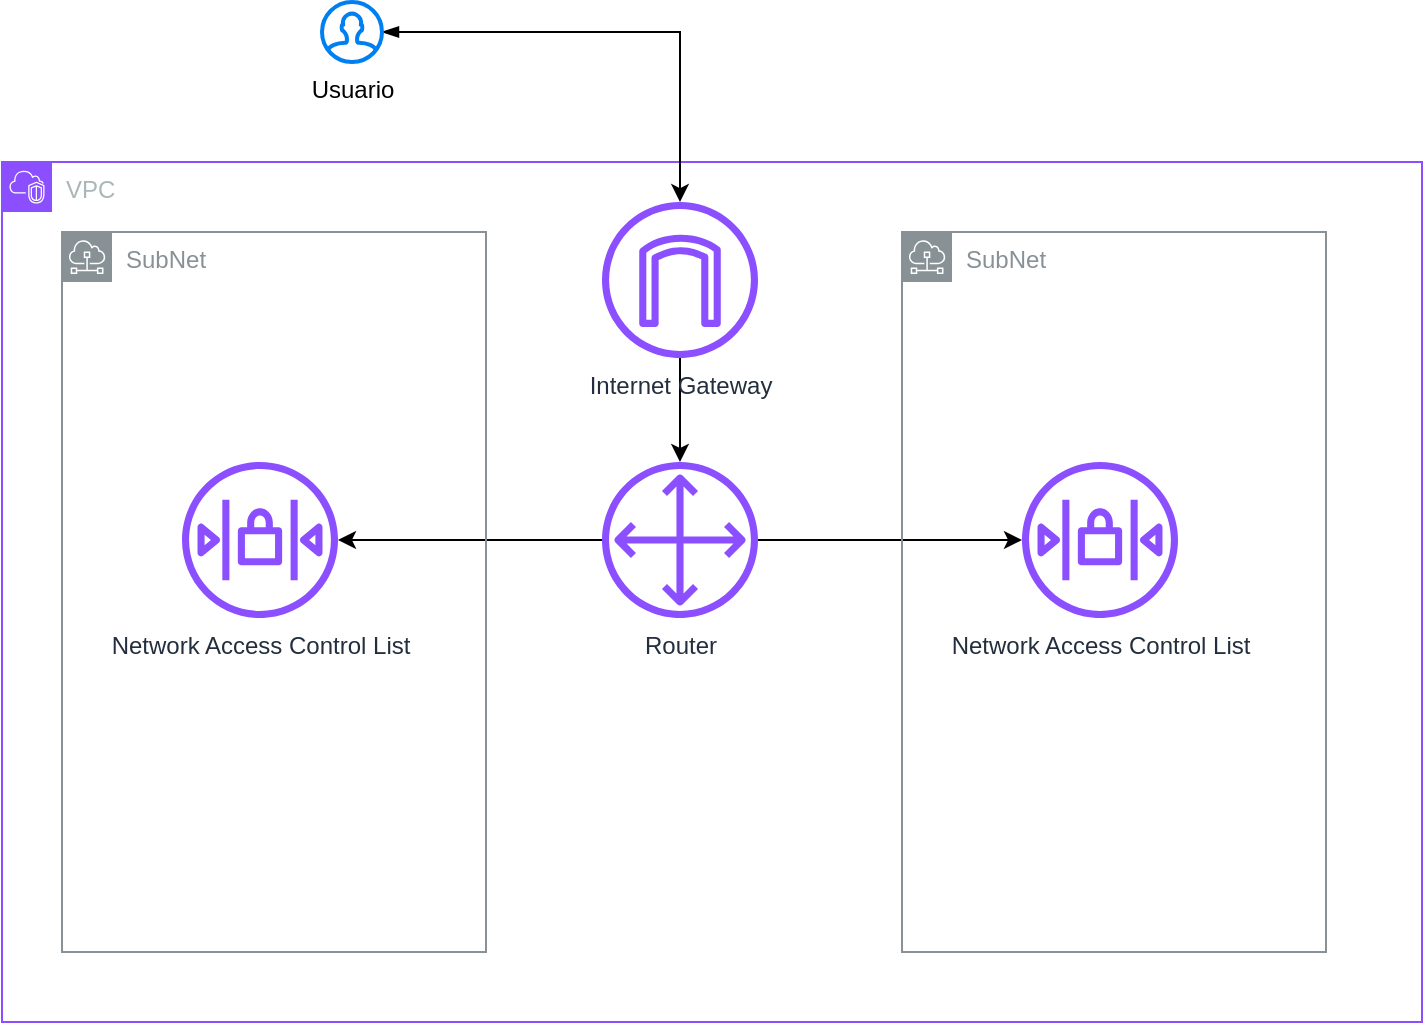 <mxfile version="23.1.6" type="github">
  <diagram name="Página-1" id="niynGtiezSXas7Ilhfhp">
    <mxGraphModel dx="792" dy="746" grid="1" gridSize="10" guides="1" tooltips="1" connect="1" arrows="1" fold="1" page="1" pageScale="1" pageWidth="827" pageHeight="1169" math="0" shadow="0">
      <root>
        <mxCell id="0" />
        <mxCell id="1" parent="0" />
        <mxCell id="uGKxF79d2o3YlMJhEmwZ-1" value="VPC" style="points=[[0,0],[0.25,0],[0.5,0],[0.75,0],[1,0],[1,0.25],[1,0.5],[1,0.75],[1,1],[0.75,1],[0.5,1],[0.25,1],[0,1],[0,0.75],[0,0.5],[0,0.25]];outlineConnect=0;gradientColor=none;html=1;whiteSpace=wrap;fontSize=12;fontStyle=0;container=1;pointerEvents=0;collapsible=0;recursiveResize=0;shape=mxgraph.aws4.group;grIcon=mxgraph.aws4.group_vpc2;strokeColor=#8C4FFF;fillColor=none;verticalAlign=top;align=left;spacingLeft=30;fontColor=#AAB7B8;dashed=0;" vertex="1" parent="1">
          <mxGeometry x="20" y="120" width="710" height="430" as="geometry" />
        </mxCell>
        <mxCell id="uGKxF79d2o3YlMJhEmwZ-10" style="edgeStyle=orthogonalEdgeStyle;rounded=0;orthogonalLoop=1;jettySize=auto;html=1;" edge="1" parent="uGKxF79d2o3YlMJhEmwZ-1" source="uGKxF79d2o3YlMJhEmwZ-2" target="uGKxF79d2o3YlMJhEmwZ-7">
          <mxGeometry relative="1" as="geometry" />
        </mxCell>
        <mxCell id="uGKxF79d2o3YlMJhEmwZ-2" value="Internet Gateway" style="sketch=0;outlineConnect=0;fontColor=#232F3E;gradientColor=none;fillColor=#8C4FFF;strokeColor=none;dashed=0;verticalLabelPosition=bottom;verticalAlign=top;align=center;html=1;fontSize=12;fontStyle=0;aspect=fixed;pointerEvents=1;shape=mxgraph.aws4.internet_gateway;" vertex="1" parent="uGKxF79d2o3YlMJhEmwZ-1">
          <mxGeometry x="300" y="20" width="78" height="78" as="geometry" />
        </mxCell>
        <mxCell id="uGKxF79d2o3YlMJhEmwZ-5" value="Network Access Control List" style="sketch=0;outlineConnect=0;fontColor=#232F3E;gradientColor=none;fillColor=#8C4FFF;strokeColor=none;dashed=0;verticalLabelPosition=bottom;verticalAlign=top;align=center;html=1;fontSize=12;fontStyle=0;aspect=fixed;pointerEvents=1;shape=mxgraph.aws4.network_access_control_list;" vertex="1" parent="uGKxF79d2o3YlMJhEmwZ-1">
          <mxGeometry x="90" y="150" width="78" height="78" as="geometry" />
        </mxCell>
        <mxCell id="uGKxF79d2o3YlMJhEmwZ-6" value="Network Access Control List" style="sketch=0;outlineConnect=0;fontColor=#232F3E;gradientColor=none;fillColor=#8C4FFF;strokeColor=none;dashed=0;verticalLabelPosition=bottom;verticalAlign=top;align=center;html=1;fontSize=12;fontStyle=0;aspect=fixed;pointerEvents=1;shape=mxgraph.aws4.network_access_control_list;" vertex="1" parent="uGKxF79d2o3YlMJhEmwZ-1">
          <mxGeometry x="510" y="150" width="78" height="78" as="geometry" />
        </mxCell>
        <mxCell id="uGKxF79d2o3YlMJhEmwZ-8" style="edgeStyle=orthogonalEdgeStyle;rounded=0;orthogonalLoop=1;jettySize=auto;html=1;" edge="1" parent="uGKxF79d2o3YlMJhEmwZ-1" source="uGKxF79d2o3YlMJhEmwZ-7" target="uGKxF79d2o3YlMJhEmwZ-6">
          <mxGeometry relative="1" as="geometry" />
        </mxCell>
        <mxCell id="uGKxF79d2o3YlMJhEmwZ-9" style="edgeStyle=orthogonalEdgeStyle;rounded=0;orthogonalLoop=1;jettySize=auto;html=1;" edge="1" parent="uGKxF79d2o3YlMJhEmwZ-1" source="uGKxF79d2o3YlMJhEmwZ-7" target="uGKxF79d2o3YlMJhEmwZ-5">
          <mxGeometry relative="1" as="geometry" />
        </mxCell>
        <mxCell id="uGKxF79d2o3YlMJhEmwZ-7" value="Router" style="sketch=0;outlineConnect=0;fontColor=#232F3E;gradientColor=none;fillColor=#8C4FFF;strokeColor=none;dashed=0;verticalLabelPosition=bottom;verticalAlign=top;align=center;html=1;fontSize=12;fontStyle=0;aspect=fixed;pointerEvents=1;shape=mxgraph.aws4.customer_gateway;" vertex="1" parent="uGKxF79d2o3YlMJhEmwZ-1">
          <mxGeometry x="300" y="150" width="78" height="78" as="geometry" />
        </mxCell>
        <mxCell id="uGKxF79d2o3YlMJhEmwZ-11" value="SubNet" style="sketch=0;outlineConnect=0;gradientColor=none;html=1;whiteSpace=wrap;fontSize=12;fontStyle=0;shape=mxgraph.aws4.group;grIcon=mxgraph.aws4.group_subnet;strokeColor=#879196;fillColor=none;verticalAlign=top;align=left;spacingLeft=30;fontColor=#879196;dashed=0;" vertex="1" parent="uGKxF79d2o3YlMJhEmwZ-1">
          <mxGeometry x="30" y="35" width="212" height="360" as="geometry" />
        </mxCell>
        <mxCell id="uGKxF79d2o3YlMJhEmwZ-12" value="SubNet" style="sketch=0;outlineConnect=0;gradientColor=none;html=1;whiteSpace=wrap;fontSize=12;fontStyle=0;shape=mxgraph.aws4.group;grIcon=mxgraph.aws4.group_subnet;strokeColor=#879196;fillColor=none;verticalAlign=top;align=left;spacingLeft=30;fontColor=#879196;dashed=0;" vertex="1" parent="uGKxF79d2o3YlMJhEmwZ-1">
          <mxGeometry x="450" y="35" width="212" height="360" as="geometry" />
        </mxCell>
        <mxCell id="uGKxF79d2o3YlMJhEmwZ-4" style="edgeStyle=orthogonalEdgeStyle;rounded=0;orthogonalLoop=1;jettySize=auto;html=1;startArrow=blockThin;startFill=1;" edge="1" parent="1" source="uGKxF79d2o3YlMJhEmwZ-3" target="uGKxF79d2o3YlMJhEmwZ-2">
          <mxGeometry relative="1" as="geometry" />
        </mxCell>
        <mxCell id="uGKxF79d2o3YlMJhEmwZ-3" value="Usuario" style="html=1;verticalLabelPosition=bottom;align=center;labelBackgroundColor=#ffffff;verticalAlign=top;strokeWidth=2;strokeColor=#0080F0;shadow=0;dashed=0;shape=mxgraph.ios7.icons.user;" vertex="1" parent="1">
          <mxGeometry x="180" y="40" width="30" height="30" as="geometry" />
        </mxCell>
      </root>
    </mxGraphModel>
  </diagram>
</mxfile>
